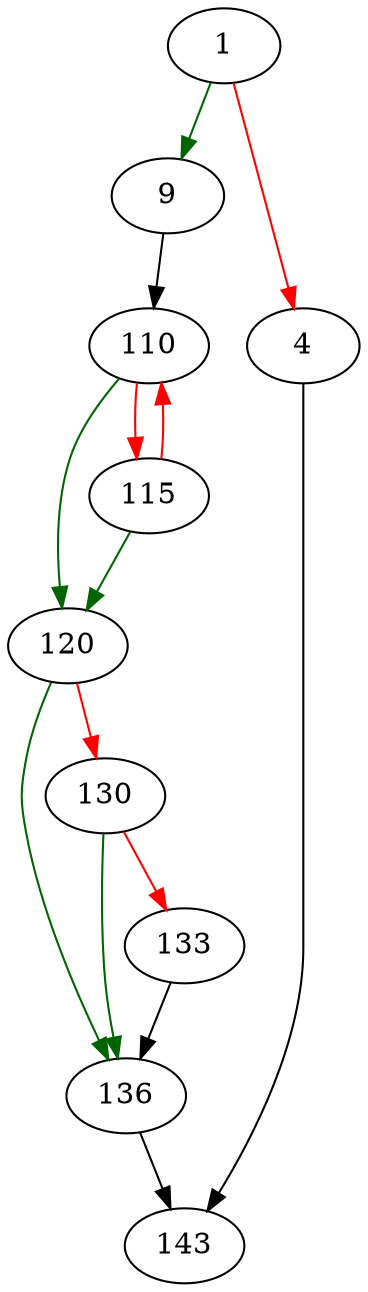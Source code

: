 strict digraph "usage" {
	// Node definitions.
	1 [entry=true];
	9;
	4;
	143;
	110;
	120;
	115;
	136;
	130;
	133;

	// Edge definitions.
	1 -> 9 [
		color=darkgreen
		cond=true
	];
	1 -> 4 [
		color=red
		cond=false
	];
	9 -> 110;
	4 -> 143;
	110 -> 120 [
		color=darkgreen
		cond=true
	];
	110 -> 115 [
		color=red
		cond=false
	];
	120 -> 136 [
		color=darkgreen
		cond=true
	];
	120 -> 130 [
		color=red
		cond=false
	];
	115 -> 110 [
		color=red
		cond=false
	];
	115 -> 120 [
		color=darkgreen
		cond=true
	];
	136 -> 143;
	130 -> 136 [
		color=darkgreen
		cond=true
	];
	130 -> 133 [
		color=red
		cond=false
	];
	133 -> 136;
}
